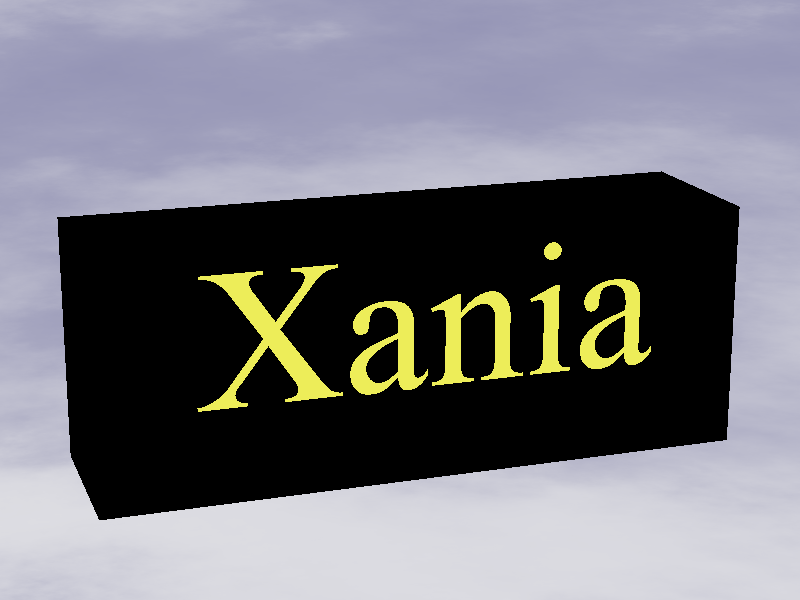 #include "colors.inc"  
#include "stones.inc"
#include "skies.inc"

background { color rgb 1 }

camera {
	location <-3, 3, -8>
	look_at < -.3, .5, 0 >
	angle 25
}

light_source { <500,500,-1000> White }

difference {
	box { <-1.8, -.5, 0.1>, <1.6, .8, 1>
		texture { T_Stone10 }
	}
	text { ttf "timrom.ttf" "Xania" 0.15, 0
		pigment { BrightGold }
		finish { reflection.25 specular 1 }
		translate -1.3*x
	}
}

sky_sphere { S_Cloud5 }